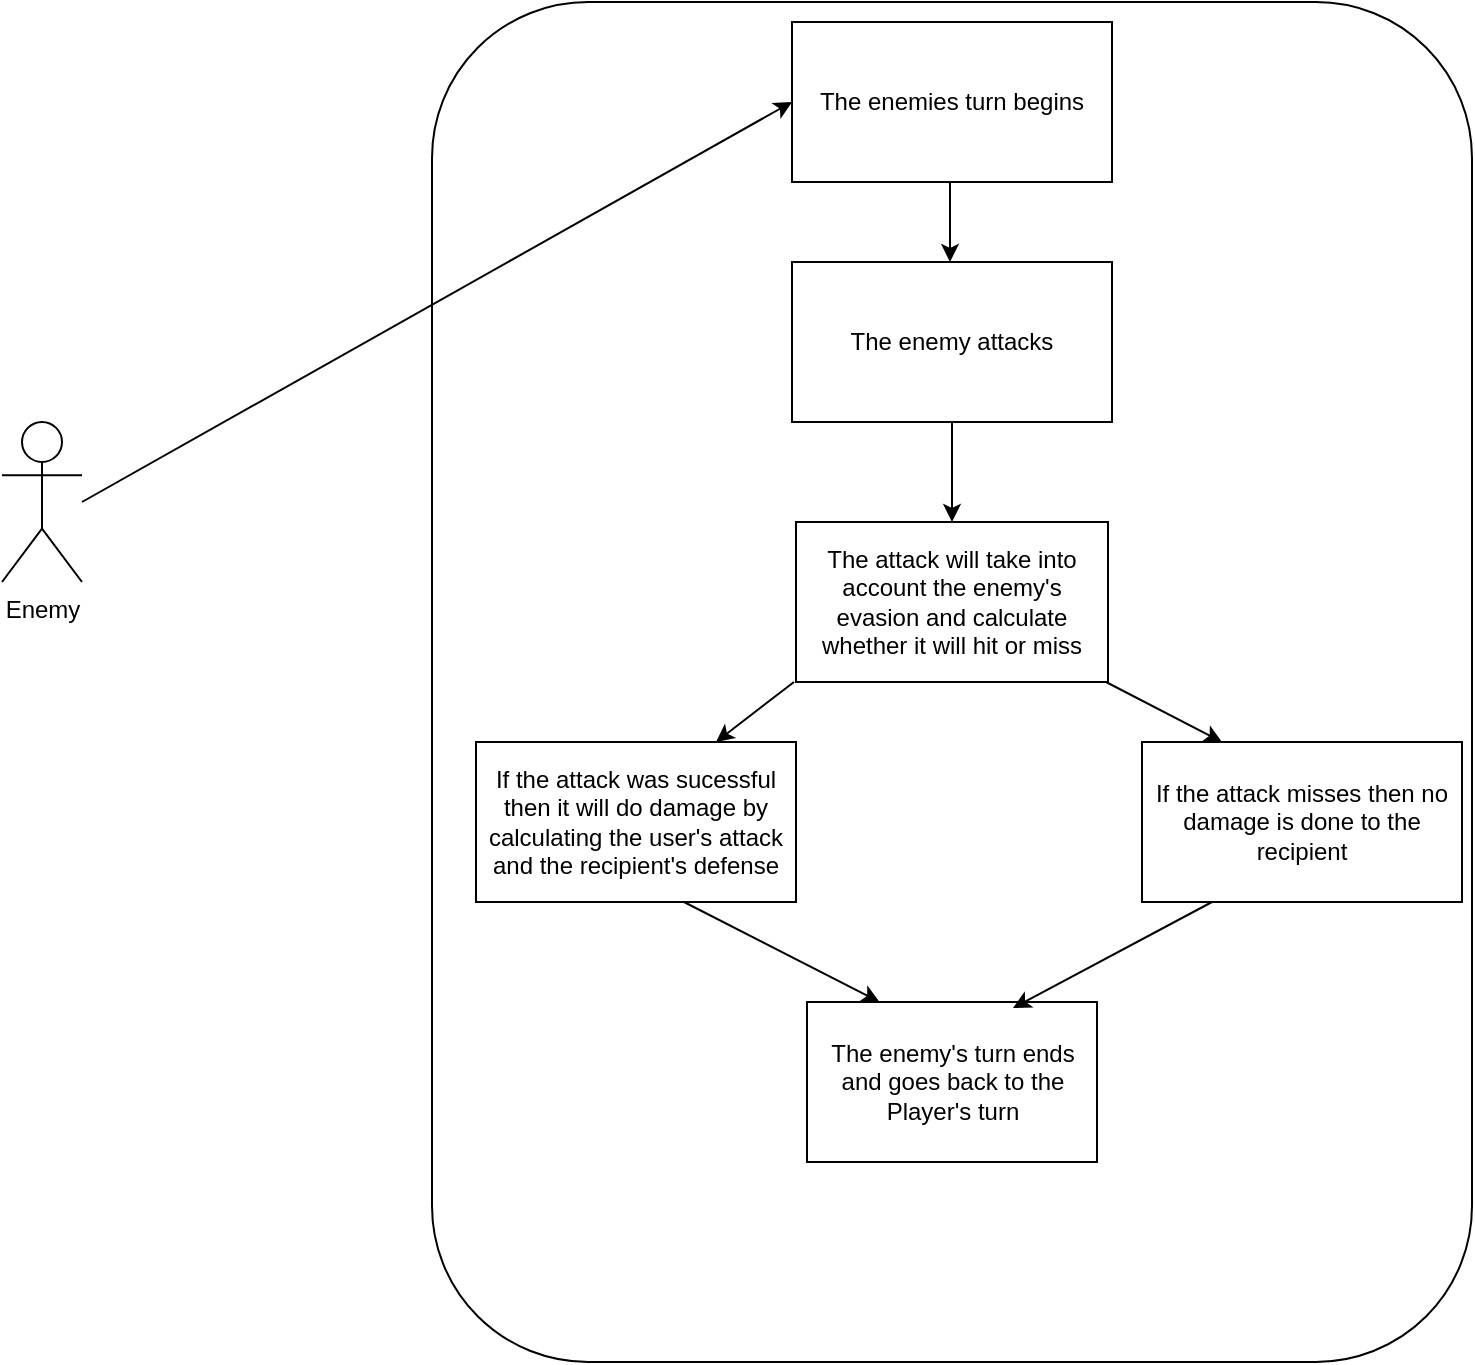 <mxfile version="25.0.1">
  <diagram name="Page-1" id="4ahvpelCilwKbXSP_rQ5">
    <mxGraphModel dx="2074" dy="1142" grid="1" gridSize="10" guides="1" tooltips="1" connect="1" arrows="1" fold="1" page="1" pageScale="1" pageWidth="827" pageHeight="1169" math="0" shadow="0">
      <root>
        <mxCell id="0" />
        <mxCell id="1" parent="0" />
        <mxCell id="tAkzD75B_zDekG6yvt60-1" value="" style="rounded=1;whiteSpace=wrap;html=1;" vertex="1" parent="1">
          <mxGeometry x="295" y="150" width="520" height="680" as="geometry" />
        </mxCell>
        <mxCell id="PQO7M3FsyzpqnbT5gVS9-32" value="The enemies turn begins" style="rounded=0;whiteSpace=wrap;html=1;" parent="1" vertex="1">
          <mxGeometry x="475" y="160" width="160" height="80" as="geometry" />
        </mxCell>
        <mxCell id="PQO7M3FsyzpqnbT5gVS9-33" value="The enemy attacks" style="rounded=0;whiteSpace=wrap;html=1;" parent="1" vertex="1">
          <mxGeometry x="475" y="280" width="160" height="80" as="geometry" />
        </mxCell>
        <mxCell id="PQO7M3FsyzpqnbT5gVS9-34" value="" style="endArrow=classic;html=1;rounded=0;" parent="1" edge="1">
          <mxGeometry width="50" height="50" relative="1" as="geometry">
            <mxPoint x="554" y="240" as="sourcePoint" />
            <mxPoint x="554" y="280" as="targetPoint" />
          </mxGeometry>
        </mxCell>
        <mxCell id="PQO7M3FsyzpqnbT5gVS9-36" value="" style="endArrow=classic;html=1;rounded=0;entryX=0.5;entryY=0;entryDx=0;entryDy=0;" parent="1" edge="1">
          <mxGeometry width="50" height="50" relative="1" as="geometry">
            <mxPoint x="555" y="360" as="sourcePoint" />
            <mxPoint x="555" y="410" as="targetPoint" />
          </mxGeometry>
        </mxCell>
        <mxCell id="PQO7M3FsyzpqnbT5gVS9-37" value="The attack will take into account the enemy&#39;s evasion and calculate whether it will hit or miss" style="rounded=0;whiteSpace=wrap;html=1;" parent="1" vertex="1">
          <mxGeometry x="477" y="410" width="156" height="80" as="geometry" />
        </mxCell>
        <mxCell id="PQO7M3FsyzpqnbT5gVS9-38" value="If the attack was sucessful then it will do damage by calculating the user&#39;s attack and the recipient&#39;s defense" style="rounded=0;whiteSpace=wrap;html=1;" parent="1" vertex="1">
          <mxGeometry x="317" y="520" width="160" height="80" as="geometry" />
        </mxCell>
        <mxCell id="PQO7M3FsyzpqnbT5gVS9-39" value="If the attack misses then no damage is done to the recipient" style="rounded=0;whiteSpace=wrap;html=1;" parent="1" vertex="1">
          <mxGeometry x="650" y="520" width="160" height="80" as="geometry" />
        </mxCell>
        <mxCell id="PQO7M3FsyzpqnbT5gVS9-40" value="" style="endArrow=classic;html=1;rounded=0;entryX=0.25;entryY=0;entryDx=0;entryDy=0;" parent="1" target="PQO7M3FsyzpqnbT5gVS9-39" edge="1">
          <mxGeometry width="50" height="50" relative="1" as="geometry">
            <mxPoint x="632" y="490" as="sourcePoint" />
            <mxPoint x="682" y="440" as="targetPoint" />
          </mxGeometry>
        </mxCell>
        <mxCell id="PQO7M3FsyzpqnbT5gVS9-41" value="" style="endArrow=classic;html=1;rounded=0;entryX=0.75;entryY=0;entryDx=0;entryDy=0;" parent="1" target="PQO7M3FsyzpqnbT5gVS9-38" edge="1">
          <mxGeometry width="50" height="50" relative="1" as="geometry">
            <mxPoint x="476" y="490" as="sourcePoint" />
            <mxPoint x="526" y="440" as="targetPoint" />
          </mxGeometry>
        </mxCell>
        <mxCell id="4e4_c_tYgafmdLTxtui_-1" value="The enemy&#39;s turn ends and goes back to the Player&#39;s turn" style="rounded=0;whiteSpace=wrap;html=1;" parent="1" vertex="1">
          <mxGeometry x="482.5" y="650" width="145" height="80" as="geometry" />
        </mxCell>
        <mxCell id="4e4_c_tYgafmdLTxtui_-2" value="" style="endArrow=classic;html=1;rounded=0;entryX=0.25;entryY=0;entryDx=0;entryDy=0;" parent="1" target="4e4_c_tYgafmdLTxtui_-1" edge="1">
          <mxGeometry width="50" height="50" relative="1" as="geometry">
            <mxPoint x="421" y="600" as="sourcePoint" />
            <mxPoint x="421" y="650" as="targetPoint" />
          </mxGeometry>
        </mxCell>
        <mxCell id="4e4_c_tYgafmdLTxtui_-3" value="" style="endArrow=classic;html=1;rounded=0;entryX=0.71;entryY=0.038;entryDx=0;entryDy=0;entryPerimeter=0;" parent="1" target="4e4_c_tYgafmdLTxtui_-1" edge="1">
          <mxGeometry width="50" height="50" relative="1" as="geometry">
            <mxPoint x="685" y="600" as="sourcePoint" />
            <mxPoint x="631" y="650" as="targetPoint" />
          </mxGeometry>
        </mxCell>
        <mxCell id="tAkzD75B_zDekG6yvt60-2" value="Enemy" style="shape=umlActor;verticalLabelPosition=bottom;verticalAlign=top;html=1;outlineConnect=0;" vertex="1" parent="1">
          <mxGeometry x="80" y="360" width="40" height="80" as="geometry" />
        </mxCell>
        <mxCell id="tAkzD75B_zDekG6yvt60-3" value="" style="endArrow=classic;html=1;rounded=0;entryX=0;entryY=0.5;entryDx=0;entryDy=0;" edge="1" parent="1" target="PQO7M3FsyzpqnbT5gVS9-32">
          <mxGeometry width="50" height="50" relative="1" as="geometry">
            <mxPoint x="120" y="400" as="sourcePoint" />
            <mxPoint x="170" y="350" as="targetPoint" />
          </mxGeometry>
        </mxCell>
      </root>
    </mxGraphModel>
  </diagram>
</mxfile>
